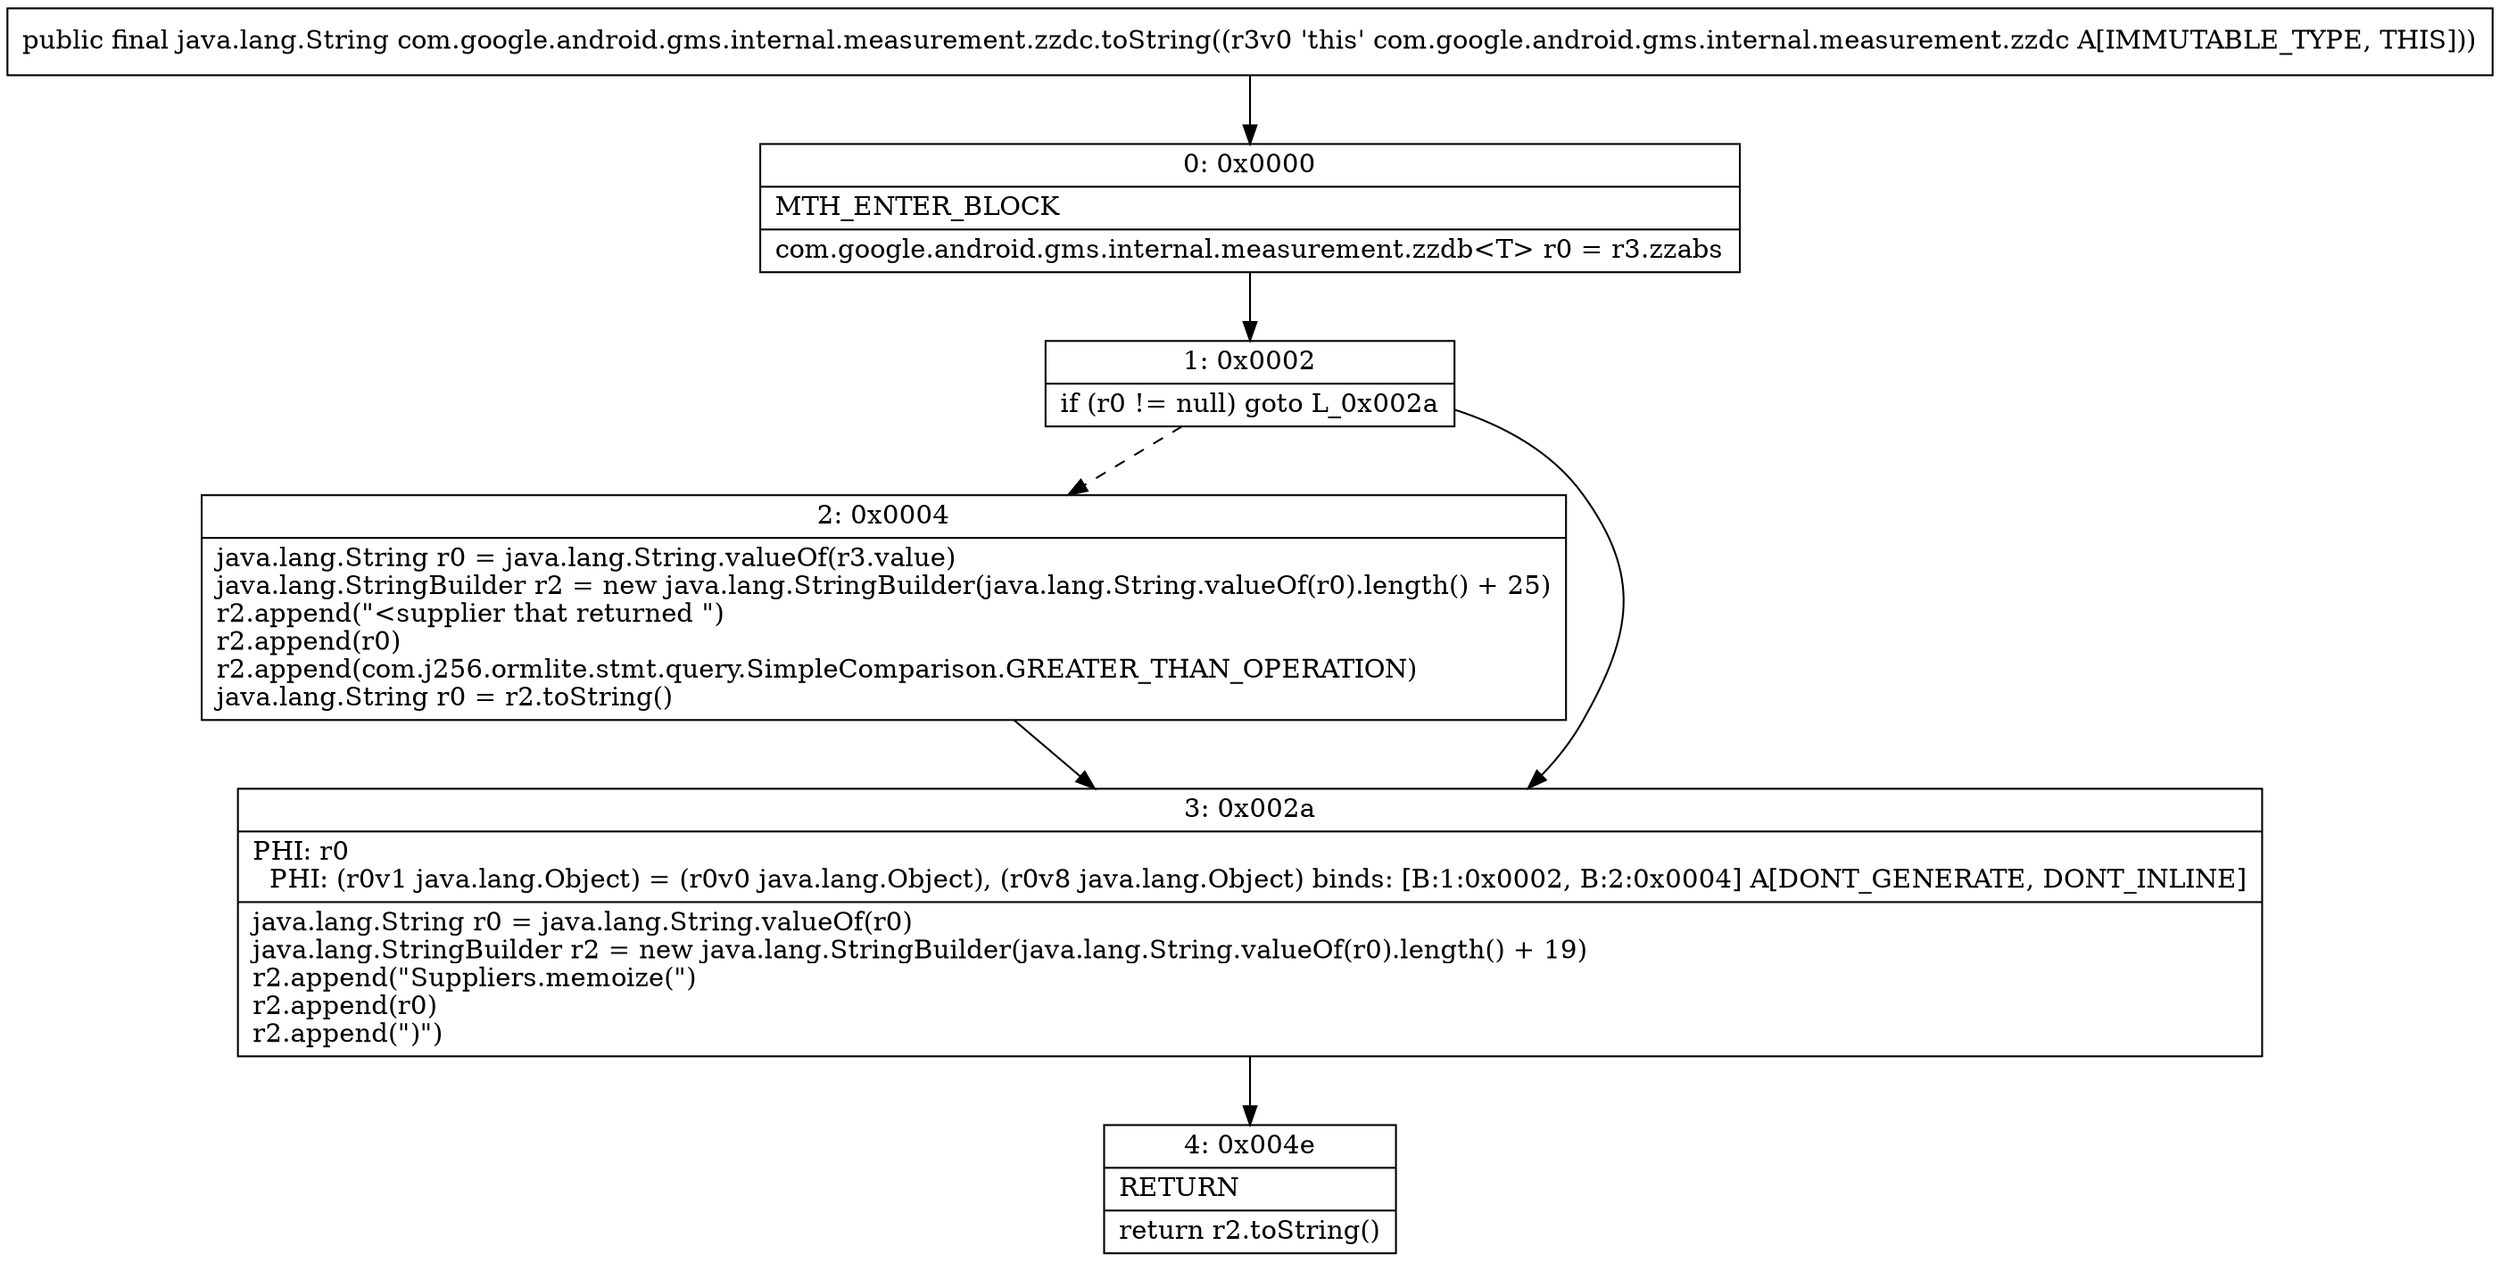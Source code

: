 digraph "CFG forcom.google.android.gms.internal.measurement.zzdc.toString()Ljava\/lang\/String;" {
Node_0 [shape=record,label="{0\:\ 0x0000|MTH_ENTER_BLOCK\l|com.google.android.gms.internal.measurement.zzdb\<T\> r0 = r3.zzabs\l}"];
Node_1 [shape=record,label="{1\:\ 0x0002|if (r0 != null) goto L_0x002a\l}"];
Node_2 [shape=record,label="{2\:\ 0x0004|java.lang.String r0 = java.lang.String.valueOf(r3.value)\ljava.lang.StringBuilder r2 = new java.lang.StringBuilder(java.lang.String.valueOf(r0).length() + 25)\lr2.append(\"\<supplier that returned \")\lr2.append(r0)\lr2.append(com.j256.ormlite.stmt.query.SimpleComparison.GREATER_THAN_OPERATION)\ljava.lang.String r0 = r2.toString()\l}"];
Node_3 [shape=record,label="{3\:\ 0x002a|PHI: r0 \l  PHI: (r0v1 java.lang.Object) = (r0v0 java.lang.Object), (r0v8 java.lang.Object) binds: [B:1:0x0002, B:2:0x0004] A[DONT_GENERATE, DONT_INLINE]\l|java.lang.String r0 = java.lang.String.valueOf(r0)\ljava.lang.StringBuilder r2 = new java.lang.StringBuilder(java.lang.String.valueOf(r0).length() + 19)\lr2.append(\"Suppliers.memoize(\")\lr2.append(r0)\lr2.append(\")\")\l}"];
Node_4 [shape=record,label="{4\:\ 0x004e|RETURN\l|return r2.toString()\l}"];
MethodNode[shape=record,label="{public final java.lang.String com.google.android.gms.internal.measurement.zzdc.toString((r3v0 'this' com.google.android.gms.internal.measurement.zzdc A[IMMUTABLE_TYPE, THIS])) }"];
MethodNode -> Node_0;
Node_0 -> Node_1;
Node_1 -> Node_2[style=dashed];
Node_1 -> Node_3;
Node_2 -> Node_3;
Node_3 -> Node_4;
}

